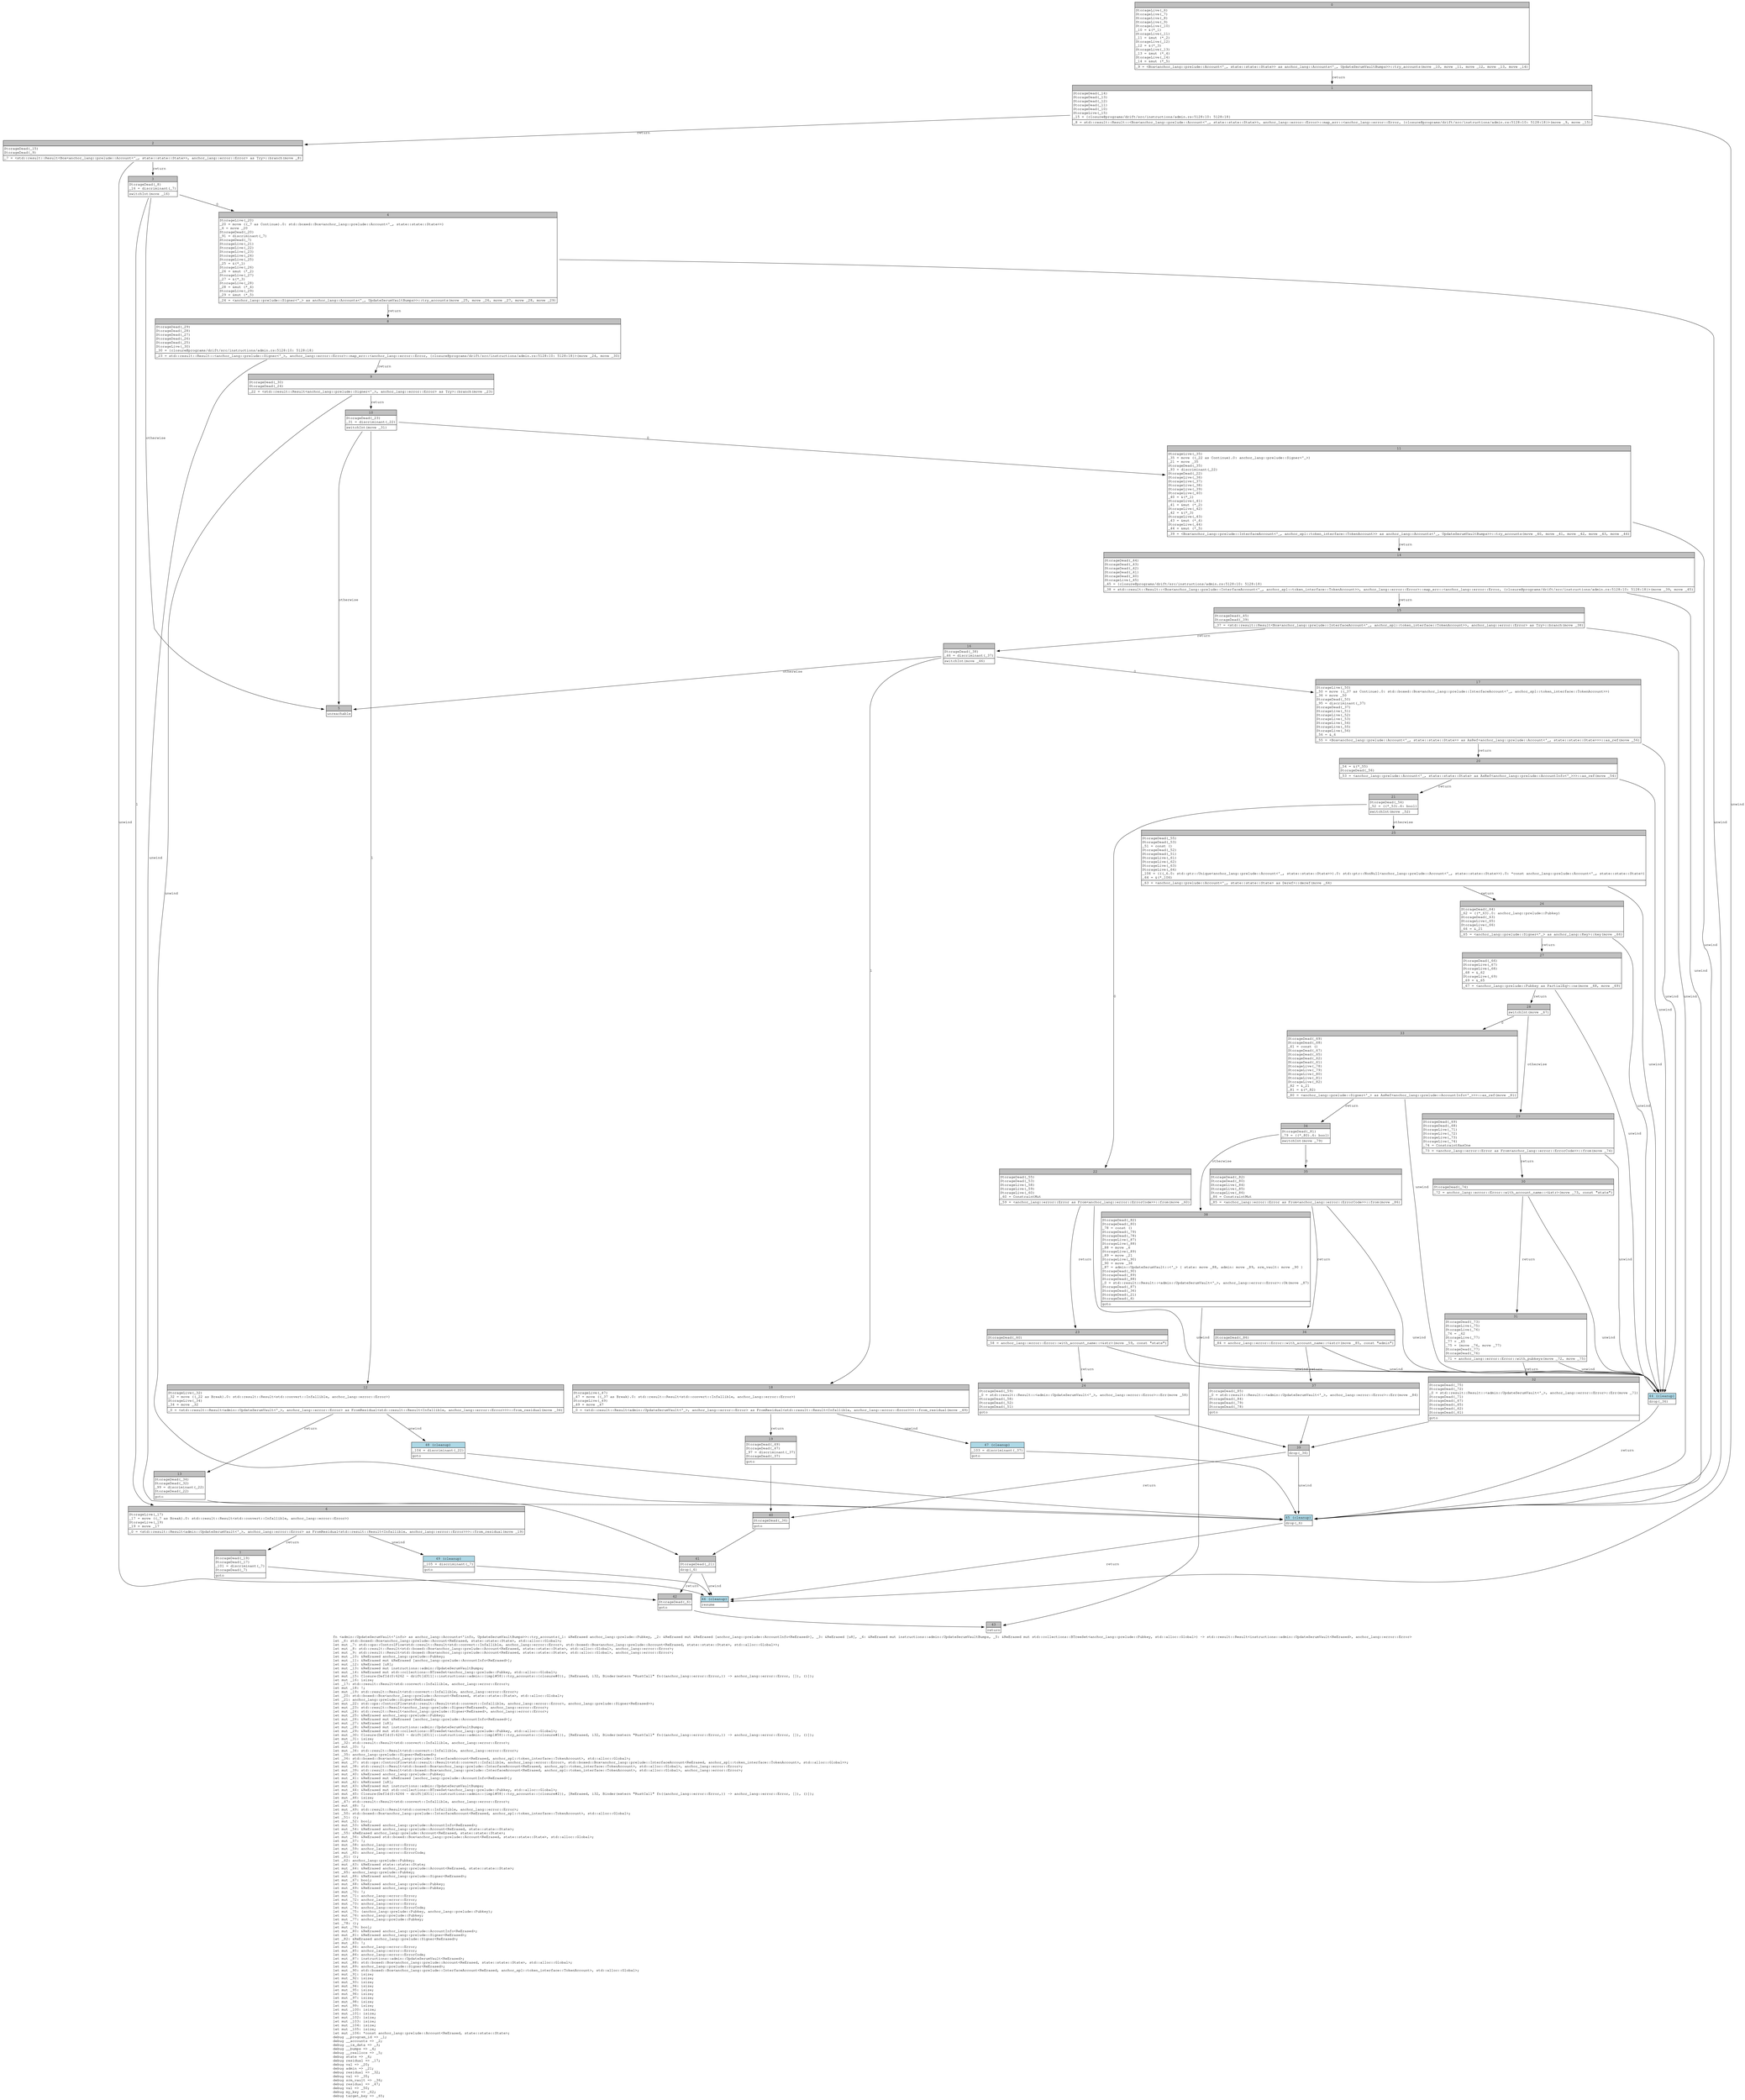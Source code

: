 digraph Mir_0_6261 {
    graph [fontname="Courier, monospace"];
    node [fontname="Courier, monospace"];
    edge [fontname="Courier, monospace"];
    label=<fn &lt;admin::UpdateSerumVault&lt;'info&gt; as anchor_lang::Accounts&lt;'info, UpdateSerumVaultBumps&gt;&gt;::try_accounts(_1: &amp;ReErased anchor_lang::prelude::Pubkey, _2: &amp;ReErased mut &amp;ReErased [anchor_lang::prelude::AccountInfo&lt;ReErased&gt;], _3: &amp;ReErased [u8], _4: &amp;ReErased mut instructions::admin::UpdateSerumVaultBumps, _5: &amp;ReErased mut std::collections::BTreeSet&lt;anchor_lang::prelude::Pubkey, std::alloc::Global&gt;) -&gt; std::result::Result&lt;instructions::admin::UpdateSerumVault&lt;ReErased&gt;, anchor_lang::error::Error&gt;<br align="left"/>let _6: std::boxed::Box&lt;anchor_lang::prelude::Account&lt;ReErased, state::state::State&gt;, std::alloc::Global&gt;;<br align="left"/>let mut _7: std::ops::ControlFlow&lt;std::result::Result&lt;std::convert::Infallible, anchor_lang::error::Error&gt;, std::boxed::Box&lt;anchor_lang::prelude::Account&lt;ReErased, state::state::State&gt;, std::alloc::Global&gt;&gt;;<br align="left"/>let mut _8: std::result::Result&lt;std::boxed::Box&lt;anchor_lang::prelude::Account&lt;ReErased, state::state::State&gt;, std::alloc::Global&gt;, anchor_lang::error::Error&gt;;<br align="left"/>let mut _9: std::result::Result&lt;std::boxed::Box&lt;anchor_lang::prelude::Account&lt;ReErased, state::state::State&gt;, std::alloc::Global&gt;, anchor_lang::error::Error&gt;;<br align="left"/>let mut _10: &amp;ReErased anchor_lang::prelude::Pubkey;<br align="left"/>let mut _11: &amp;ReErased mut &amp;ReErased [anchor_lang::prelude::AccountInfo&lt;ReErased&gt;];<br align="left"/>let mut _12: &amp;ReErased [u8];<br align="left"/>let mut _13: &amp;ReErased mut instructions::admin::UpdateSerumVaultBumps;<br align="left"/>let mut _14: &amp;ReErased mut std::collections::BTreeSet&lt;anchor_lang::prelude::Pubkey, std::alloc::Global&gt;;<br align="left"/>let mut _15: Closure(DefId(0:6262 ~ drift[d311]::instructions::admin::{impl#58}::try_accounts::{closure#0}), [ReErased, i32, Binder(extern &quot;RustCall&quot; fn((anchor_lang::error::Error,)) -&gt; anchor_lang::error::Error, []), ()]);<br align="left"/>let mut _16: isize;<br align="left"/>let _17: std::result::Result&lt;std::convert::Infallible, anchor_lang::error::Error&gt;;<br align="left"/>let mut _18: !;<br align="left"/>let mut _19: std::result::Result&lt;std::convert::Infallible, anchor_lang::error::Error&gt;;<br align="left"/>let _20: std::boxed::Box&lt;anchor_lang::prelude::Account&lt;ReErased, state::state::State&gt;, std::alloc::Global&gt;;<br align="left"/>let _21: anchor_lang::prelude::Signer&lt;ReErased&gt;;<br align="left"/>let mut _22: std::ops::ControlFlow&lt;std::result::Result&lt;std::convert::Infallible, anchor_lang::error::Error&gt;, anchor_lang::prelude::Signer&lt;ReErased&gt;&gt;;<br align="left"/>let mut _23: std::result::Result&lt;anchor_lang::prelude::Signer&lt;ReErased&gt;, anchor_lang::error::Error&gt;;<br align="left"/>let mut _24: std::result::Result&lt;anchor_lang::prelude::Signer&lt;ReErased&gt;, anchor_lang::error::Error&gt;;<br align="left"/>let mut _25: &amp;ReErased anchor_lang::prelude::Pubkey;<br align="left"/>let mut _26: &amp;ReErased mut &amp;ReErased [anchor_lang::prelude::AccountInfo&lt;ReErased&gt;];<br align="left"/>let mut _27: &amp;ReErased [u8];<br align="left"/>let mut _28: &amp;ReErased mut instructions::admin::UpdateSerumVaultBumps;<br align="left"/>let mut _29: &amp;ReErased mut std::collections::BTreeSet&lt;anchor_lang::prelude::Pubkey, std::alloc::Global&gt;;<br align="left"/>let mut _30: Closure(DefId(0:6263 ~ drift[d311]::instructions::admin::{impl#58}::try_accounts::{closure#1}), [ReErased, i32, Binder(extern &quot;RustCall&quot; fn((anchor_lang::error::Error,)) -&gt; anchor_lang::error::Error, []), ()]);<br align="left"/>let mut _31: isize;<br align="left"/>let _32: std::result::Result&lt;std::convert::Infallible, anchor_lang::error::Error&gt;;<br align="left"/>let mut _33: !;<br align="left"/>let mut _34: std::result::Result&lt;std::convert::Infallible, anchor_lang::error::Error&gt;;<br align="left"/>let _35: anchor_lang::prelude::Signer&lt;ReErased&gt;;<br align="left"/>let _36: std::boxed::Box&lt;anchor_lang::prelude::InterfaceAccount&lt;ReErased, anchor_spl::token_interface::TokenAccount&gt;, std::alloc::Global&gt;;<br align="left"/>let mut _37: std::ops::ControlFlow&lt;std::result::Result&lt;std::convert::Infallible, anchor_lang::error::Error&gt;, std::boxed::Box&lt;anchor_lang::prelude::InterfaceAccount&lt;ReErased, anchor_spl::token_interface::TokenAccount&gt;, std::alloc::Global&gt;&gt;;<br align="left"/>let mut _38: std::result::Result&lt;std::boxed::Box&lt;anchor_lang::prelude::InterfaceAccount&lt;ReErased, anchor_spl::token_interface::TokenAccount&gt;, std::alloc::Global&gt;, anchor_lang::error::Error&gt;;<br align="left"/>let mut _39: std::result::Result&lt;std::boxed::Box&lt;anchor_lang::prelude::InterfaceAccount&lt;ReErased, anchor_spl::token_interface::TokenAccount&gt;, std::alloc::Global&gt;, anchor_lang::error::Error&gt;;<br align="left"/>let mut _40: &amp;ReErased anchor_lang::prelude::Pubkey;<br align="left"/>let mut _41: &amp;ReErased mut &amp;ReErased [anchor_lang::prelude::AccountInfo&lt;ReErased&gt;];<br align="left"/>let mut _42: &amp;ReErased [u8];<br align="left"/>let mut _43: &amp;ReErased mut instructions::admin::UpdateSerumVaultBumps;<br align="left"/>let mut _44: &amp;ReErased mut std::collections::BTreeSet&lt;anchor_lang::prelude::Pubkey, std::alloc::Global&gt;;<br align="left"/>let mut _45: Closure(DefId(0:6264 ~ drift[d311]::instructions::admin::{impl#58}::try_accounts::{closure#2}), [ReErased, i32, Binder(extern &quot;RustCall&quot; fn((anchor_lang::error::Error,)) -&gt; anchor_lang::error::Error, []), ()]);<br align="left"/>let mut _46: isize;<br align="left"/>let _47: std::result::Result&lt;std::convert::Infallible, anchor_lang::error::Error&gt;;<br align="left"/>let mut _48: !;<br align="left"/>let mut _49: std::result::Result&lt;std::convert::Infallible, anchor_lang::error::Error&gt;;<br align="left"/>let _50: std::boxed::Box&lt;anchor_lang::prelude::InterfaceAccount&lt;ReErased, anchor_spl::token_interface::TokenAccount&gt;, std::alloc::Global&gt;;<br align="left"/>let _51: ();<br align="left"/>let mut _52: bool;<br align="left"/>let mut _53: &amp;ReErased anchor_lang::prelude::AccountInfo&lt;ReErased&gt;;<br align="left"/>let mut _54: &amp;ReErased anchor_lang::prelude::Account&lt;ReErased, state::state::State&gt;;<br align="left"/>let _55: &amp;ReErased anchor_lang::prelude::Account&lt;ReErased, state::state::State&gt;;<br align="left"/>let mut _56: &amp;ReErased std::boxed::Box&lt;anchor_lang::prelude::Account&lt;ReErased, state::state::State&gt;, std::alloc::Global&gt;;<br align="left"/>let mut _57: !;<br align="left"/>let mut _58: anchor_lang::error::Error;<br align="left"/>let mut _59: anchor_lang::error::Error;<br align="left"/>let mut _60: anchor_lang::error::ErrorCode;<br align="left"/>let _61: ();<br align="left"/>let _62: anchor_lang::prelude::Pubkey;<br align="left"/>let mut _63: &amp;ReErased state::state::State;<br align="left"/>let mut _64: &amp;ReErased anchor_lang::prelude::Account&lt;ReErased, state::state::State&gt;;<br align="left"/>let _65: anchor_lang::prelude::Pubkey;<br align="left"/>let mut _66: &amp;ReErased anchor_lang::prelude::Signer&lt;ReErased&gt;;<br align="left"/>let mut _67: bool;<br align="left"/>let mut _68: &amp;ReErased anchor_lang::prelude::Pubkey;<br align="left"/>let mut _69: &amp;ReErased anchor_lang::prelude::Pubkey;<br align="left"/>let mut _70: !;<br align="left"/>let mut _71: anchor_lang::error::Error;<br align="left"/>let mut _72: anchor_lang::error::Error;<br align="left"/>let mut _73: anchor_lang::error::Error;<br align="left"/>let mut _74: anchor_lang::error::ErrorCode;<br align="left"/>let mut _75: (anchor_lang::prelude::Pubkey, anchor_lang::prelude::Pubkey);<br align="left"/>let mut _76: anchor_lang::prelude::Pubkey;<br align="left"/>let mut _77: anchor_lang::prelude::Pubkey;<br align="left"/>let _78: ();<br align="left"/>let mut _79: bool;<br align="left"/>let mut _80: &amp;ReErased anchor_lang::prelude::AccountInfo&lt;ReErased&gt;;<br align="left"/>let mut _81: &amp;ReErased anchor_lang::prelude::Signer&lt;ReErased&gt;;<br align="left"/>let _82: &amp;ReErased anchor_lang::prelude::Signer&lt;ReErased&gt;;<br align="left"/>let mut _83: !;<br align="left"/>let mut _84: anchor_lang::error::Error;<br align="left"/>let mut _85: anchor_lang::error::Error;<br align="left"/>let mut _86: anchor_lang::error::ErrorCode;<br align="left"/>let mut _87: instructions::admin::UpdateSerumVault&lt;ReErased&gt;;<br align="left"/>let mut _88: std::boxed::Box&lt;anchor_lang::prelude::Account&lt;ReErased, state::state::State&gt;, std::alloc::Global&gt;;<br align="left"/>let mut _89: anchor_lang::prelude::Signer&lt;ReErased&gt;;<br align="left"/>let mut _90: std::boxed::Box&lt;anchor_lang::prelude::InterfaceAccount&lt;ReErased, anchor_spl::token_interface::TokenAccount&gt;, std::alloc::Global&gt;;<br align="left"/>let mut _91: isize;<br align="left"/>let mut _92: isize;<br align="left"/>let mut _93: isize;<br align="left"/>let mut _94: isize;<br align="left"/>let mut _95: isize;<br align="left"/>let mut _96: isize;<br align="left"/>let mut _97: isize;<br align="left"/>let mut _98: isize;<br align="left"/>let mut _99: isize;<br align="left"/>let mut _100: isize;<br align="left"/>let mut _101: isize;<br align="left"/>let mut _102: isize;<br align="left"/>let mut _103: isize;<br align="left"/>let mut _104: isize;<br align="left"/>let mut _105: isize;<br align="left"/>let mut _106: *const anchor_lang::prelude::Account&lt;ReErased, state::state::State&gt;;<br align="left"/>debug __program_id =&gt; _1;<br align="left"/>debug __accounts =&gt; _2;<br align="left"/>debug __ix_data =&gt; _3;<br align="left"/>debug __bumps =&gt; _4;<br align="left"/>debug __reallocs =&gt; _5;<br align="left"/>debug state =&gt; _6;<br align="left"/>debug residual =&gt; _17;<br align="left"/>debug val =&gt; _20;<br align="left"/>debug admin =&gt; _21;<br align="left"/>debug residual =&gt; _32;<br align="left"/>debug val =&gt; _35;<br align="left"/>debug srm_vault =&gt; _36;<br align="left"/>debug residual =&gt; _47;<br align="left"/>debug val =&gt; _50;<br align="left"/>debug my_key =&gt; _62;<br align="left"/>debug target_key =&gt; _65;<br align="left"/>>;
    bb0__0_6261 [shape="none", label=<<table border="0" cellborder="1" cellspacing="0"><tr><td bgcolor="gray" align="center" colspan="1">0</td></tr><tr><td align="left" balign="left">StorageLive(_6)<br/>StorageLive(_7)<br/>StorageLive(_8)<br/>StorageLive(_9)<br/>StorageLive(_10)<br/>_10 = &amp;(*_1)<br/>StorageLive(_11)<br/>_11 = &amp;mut (*_2)<br/>StorageLive(_12)<br/>_12 = &amp;(*_3)<br/>StorageLive(_13)<br/>_13 = &amp;mut (*_4)<br/>StorageLive(_14)<br/>_14 = &amp;mut (*_5)<br/></td></tr><tr><td align="left">_9 = &lt;Box&lt;anchor_lang::prelude::Account&lt;'_, state::state::State&gt;&gt; as anchor_lang::Accounts&lt;'_, UpdateSerumVaultBumps&gt;&gt;::try_accounts(move _10, move _11, move _12, move _13, move _14)</td></tr></table>>];
    bb1__0_6261 [shape="none", label=<<table border="0" cellborder="1" cellspacing="0"><tr><td bgcolor="gray" align="center" colspan="1">1</td></tr><tr><td align="left" balign="left">StorageDead(_14)<br/>StorageDead(_13)<br/>StorageDead(_12)<br/>StorageDead(_11)<br/>StorageDead(_10)<br/>StorageLive(_15)<br/>_15 = {closure@programs/drift/src/instructions/admin.rs:5128:10: 5128:18}<br/></td></tr><tr><td align="left">_8 = std::result::Result::&lt;Box&lt;anchor_lang::prelude::Account&lt;'_, state::state::State&gt;&gt;, anchor_lang::error::Error&gt;::map_err::&lt;anchor_lang::error::Error, {closure@programs/drift/src/instructions/admin.rs:5128:10: 5128:18}&gt;(move _9, move _15)</td></tr></table>>];
    bb2__0_6261 [shape="none", label=<<table border="0" cellborder="1" cellspacing="0"><tr><td bgcolor="gray" align="center" colspan="1">2</td></tr><tr><td align="left" balign="left">StorageDead(_15)<br/>StorageDead(_9)<br/></td></tr><tr><td align="left">_7 = &lt;std::result::Result&lt;Box&lt;anchor_lang::prelude::Account&lt;'_, state::state::State&gt;&gt;, anchor_lang::error::Error&gt; as Try&gt;::branch(move _8)</td></tr></table>>];
    bb3__0_6261 [shape="none", label=<<table border="0" cellborder="1" cellspacing="0"><tr><td bgcolor="gray" align="center" colspan="1">3</td></tr><tr><td align="left" balign="left">StorageDead(_8)<br/>_16 = discriminant(_7)<br/></td></tr><tr><td align="left">switchInt(move _16)</td></tr></table>>];
    bb4__0_6261 [shape="none", label=<<table border="0" cellborder="1" cellspacing="0"><tr><td bgcolor="gray" align="center" colspan="1">4</td></tr><tr><td align="left" balign="left">StorageLive(_20)<br/>_20 = move ((_7 as Continue).0: std::boxed::Box&lt;anchor_lang::prelude::Account&lt;'_, state::state::State&gt;&gt;)<br/>_6 = move _20<br/>StorageDead(_20)<br/>_91 = discriminant(_7)<br/>StorageDead(_7)<br/>StorageLive(_21)<br/>StorageLive(_22)<br/>StorageLive(_23)<br/>StorageLive(_24)<br/>StorageLive(_25)<br/>_25 = &amp;(*_1)<br/>StorageLive(_26)<br/>_26 = &amp;mut (*_2)<br/>StorageLive(_27)<br/>_27 = &amp;(*_3)<br/>StorageLive(_28)<br/>_28 = &amp;mut (*_4)<br/>StorageLive(_29)<br/>_29 = &amp;mut (*_5)<br/></td></tr><tr><td align="left">_24 = &lt;anchor_lang::prelude::Signer&lt;'_&gt; as anchor_lang::Accounts&lt;'_, UpdateSerumVaultBumps&gt;&gt;::try_accounts(move _25, move _26, move _27, move _28, move _29)</td></tr></table>>];
    bb5__0_6261 [shape="none", label=<<table border="0" cellborder="1" cellspacing="0"><tr><td bgcolor="gray" align="center" colspan="1">5</td></tr><tr><td align="left">unreachable</td></tr></table>>];
    bb6__0_6261 [shape="none", label=<<table border="0" cellborder="1" cellspacing="0"><tr><td bgcolor="gray" align="center" colspan="1">6</td></tr><tr><td align="left" balign="left">StorageLive(_17)<br/>_17 = move ((_7 as Break).0: std::result::Result&lt;std::convert::Infallible, anchor_lang::error::Error&gt;)<br/>StorageLive(_19)<br/>_19 = move _17<br/></td></tr><tr><td align="left">_0 = &lt;std::result::Result&lt;admin::UpdateSerumVault&lt;'_&gt;, anchor_lang::error::Error&gt; as FromResidual&lt;std::result::Result&lt;Infallible, anchor_lang::error::Error&gt;&gt;&gt;::from_residual(move _19)</td></tr></table>>];
    bb7__0_6261 [shape="none", label=<<table border="0" cellborder="1" cellspacing="0"><tr><td bgcolor="gray" align="center" colspan="1">7</td></tr><tr><td align="left" balign="left">StorageDead(_19)<br/>StorageDead(_17)<br/>_101 = discriminant(_7)<br/>StorageDead(_7)<br/></td></tr><tr><td align="left">goto</td></tr></table>>];
    bb8__0_6261 [shape="none", label=<<table border="0" cellborder="1" cellspacing="0"><tr><td bgcolor="gray" align="center" colspan="1">8</td></tr><tr><td align="left" balign="left">StorageDead(_29)<br/>StorageDead(_28)<br/>StorageDead(_27)<br/>StorageDead(_26)<br/>StorageDead(_25)<br/>StorageLive(_30)<br/>_30 = {closure@programs/drift/src/instructions/admin.rs:5128:10: 5128:18}<br/></td></tr><tr><td align="left">_23 = std::result::Result::&lt;anchor_lang::prelude::Signer&lt;'_&gt;, anchor_lang::error::Error&gt;::map_err::&lt;anchor_lang::error::Error, {closure@programs/drift/src/instructions/admin.rs:5128:10: 5128:18}&gt;(move _24, move _30)</td></tr></table>>];
    bb9__0_6261 [shape="none", label=<<table border="0" cellborder="1" cellspacing="0"><tr><td bgcolor="gray" align="center" colspan="1">9</td></tr><tr><td align="left" balign="left">StorageDead(_30)<br/>StorageDead(_24)<br/></td></tr><tr><td align="left">_22 = &lt;std::result::Result&lt;anchor_lang::prelude::Signer&lt;'_&gt;, anchor_lang::error::Error&gt; as Try&gt;::branch(move _23)</td></tr></table>>];
    bb10__0_6261 [shape="none", label=<<table border="0" cellborder="1" cellspacing="0"><tr><td bgcolor="gray" align="center" colspan="1">10</td></tr><tr><td align="left" balign="left">StorageDead(_23)<br/>_31 = discriminant(_22)<br/></td></tr><tr><td align="left">switchInt(move _31)</td></tr></table>>];
    bb11__0_6261 [shape="none", label=<<table border="0" cellborder="1" cellspacing="0"><tr><td bgcolor="gray" align="center" colspan="1">11</td></tr><tr><td align="left" balign="left">StorageLive(_35)<br/>_35 = move ((_22 as Continue).0: anchor_lang::prelude::Signer&lt;'_&gt;)<br/>_21 = move _35<br/>StorageDead(_35)<br/>_93 = discriminant(_22)<br/>StorageDead(_22)<br/>StorageLive(_36)<br/>StorageLive(_37)<br/>StorageLive(_38)<br/>StorageLive(_39)<br/>StorageLive(_40)<br/>_40 = &amp;(*_1)<br/>StorageLive(_41)<br/>_41 = &amp;mut (*_2)<br/>StorageLive(_42)<br/>_42 = &amp;(*_3)<br/>StorageLive(_43)<br/>_43 = &amp;mut (*_4)<br/>StorageLive(_44)<br/>_44 = &amp;mut (*_5)<br/></td></tr><tr><td align="left">_39 = &lt;Box&lt;anchor_lang::prelude::InterfaceAccount&lt;'_, anchor_spl::token_interface::TokenAccount&gt;&gt; as anchor_lang::Accounts&lt;'_, UpdateSerumVaultBumps&gt;&gt;::try_accounts(move _40, move _41, move _42, move _43, move _44)</td></tr></table>>];
    bb12__0_6261 [shape="none", label=<<table border="0" cellborder="1" cellspacing="0"><tr><td bgcolor="gray" align="center" colspan="1">12</td></tr><tr><td align="left" balign="left">StorageLive(_32)<br/>_32 = move ((_22 as Break).0: std::result::Result&lt;std::convert::Infallible, anchor_lang::error::Error&gt;)<br/>StorageLive(_34)<br/>_34 = move _32<br/></td></tr><tr><td align="left">_0 = &lt;std::result::Result&lt;admin::UpdateSerumVault&lt;'_&gt;, anchor_lang::error::Error&gt; as FromResidual&lt;std::result::Result&lt;Infallible, anchor_lang::error::Error&gt;&gt;&gt;::from_residual(move _34)</td></tr></table>>];
    bb13__0_6261 [shape="none", label=<<table border="0" cellborder="1" cellspacing="0"><tr><td bgcolor="gray" align="center" colspan="1">13</td></tr><tr><td align="left" balign="left">StorageDead(_34)<br/>StorageDead(_32)<br/>_99 = discriminant(_22)<br/>StorageDead(_22)<br/></td></tr><tr><td align="left">goto</td></tr></table>>];
    bb14__0_6261 [shape="none", label=<<table border="0" cellborder="1" cellspacing="0"><tr><td bgcolor="gray" align="center" colspan="1">14</td></tr><tr><td align="left" balign="left">StorageDead(_44)<br/>StorageDead(_43)<br/>StorageDead(_42)<br/>StorageDead(_41)<br/>StorageDead(_40)<br/>StorageLive(_45)<br/>_45 = {closure@programs/drift/src/instructions/admin.rs:5128:10: 5128:18}<br/></td></tr><tr><td align="left">_38 = std::result::Result::&lt;Box&lt;anchor_lang::prelude::InterfaceAccount&lt;'_, anchor_spl::token_interface::TokenAccount&gt;&gt;, anchor_lang::error::Error&gt;::map_err::&lt;anchor_lang::error::Error, {closure@programs/drift/src/instructions/admin.rs:5128:10: 5128:18}&gt;(move _39, move _45)</td></tr></table>>];
    bb15__0_6261 [shape="none", label=<<table border="0" cellborder="1" cellspacing="0"><tr><td bgcolor="gray" align="center" colspan="1">15</td></tr><tr><td align="left" balign="left">StorageDead(_45)<br/>StorageDead(_39)<br/></td></tr><tr><td align="left">_37 = &lt;std::result::Result&lt;Box&lt;anchor_lang::prelude::InterfaceAccount&lt;'_, anchor_spl::token_interface::TokenAccount&gt;&gt;, anchor_lang::error::Error&gt; as Try&gt;::branch(move _38)</td></tr></table>>];
    bb16__0_6261 [shape="none", label=<<table border="0" cellborder="1" cellspacing="0"><tr><td bgcolor="gray" align="center" colspan="1">16</td></tr><tr><td align="left" balign="left">StorageDead(_38)<br/>_46 = discriminant(_37)<br/></td></tr><tr><td align="left">switchInt(move _46)</td></tr></table>>];
    bb17__0_6261 [shape="none", label=<<table border="0" cellborder="1" cellspacing="0"><tr><td bgcolor="gray" align="center" colspan="1">17</td></tr><tr><td align="left" balign="left">StorageLive(_50)<br/>_50 = move ((_37 as Continue).0: std::boxed::Box&lt;anchor_lang::prelude::InterfaceAccount&lt;'_, anchor_spl::token_interface::TokenAccount&gt;&gt;)<br/>_36 = move _50<br/>StorageDead(_50)<br/>_95 = discriminant(_37)<br/>StorageDead(_37)<br/>StorageLive(_51)<br/>StorageLive(_52)<br/>StorageLive(_53)<br/>StorageLive(_54)<br/>StorageLive(_55)<br/>StorageLive(_56)<br/>_56 = &amp;_6<br/></td></tr><tr><td align="left">_55 = &lt;Box&lt;anchor_lang::prelude::Account&lt;'_, state::state::State&gt;&gt; as AsRef&lt;anchor_lang::prelude::Account&lt;'_, state::state::State&gt;&gt;&gt;::as_ref(move _56)</td></tr></table>>];
    bb18__0_6261 [shape="none", label=<<table border="0" cellborder="1" cellspacing="0"><tr><td bgcolor="gray" align="center" colspan="1">18</td></tr><tr><td align="left" balign="left">StorageLive(_47)<br/>_47 = move ((_37 as Break).0: std::result::Result&lt;std::convert::Infallible, anchor_lang::error::Error&gt;)<br/>StorageLive(_49)<br/>_49 = move _47<br/></td></tr><tr><td align="left">_0 = &lt;std::result::Result&lt;admin::UpdateSerumVault&lt;'_&gt;, anchor_lang::error::Error&gt; as FromResidual&lt;std::result::Result&lt;Infallible, anchor_lang::error::Error&gt;&gt;&gt;::from_residual(move _49)</td></tr></table>>];
    bb19__0_6261 [shape="none", label=<<table border="0" cellborder="1" cellspacing="0"><tr><td bgcolor="gray" align="center" colspan="1">19</td></tr><tr><td align="left" balign="left">StorageDead(_49)<br/>StorageDead(_47)<br/>_97 = discriminant(_37)<br/>StorageDead(_37)<br/></td></tr><tr><td align="left">goto</td></tr></table>>];
    bb20__0_6261 [shape="none", label=<<table border="0" cellborder="1" cellspacing="0"><tr><td bgcolor="gray" align="center" colspan="1">20</td></tr><tr><td align="left" balign="left">_54 = &amp;(*_55)<br/>StorageDead(_56)<br/></td></tr><tr><td align="left">_53 = &lt;anchor_lang::prelude::Account&lt;'_, state::state::State&gt; as AsRef&lt;anchor_lang::prelude::AccountInfo&lt;'_&gt;&gt;&gt;::as_ref(move _54)</td></tr></table>>];
    bb21__0_6261 [shape="none", label=<<table border="0" cellborder="1" cellspacing="0"><tr><td bgcolor="gray" align="center" colspan="1">21</td></tr><tr><td align="left" balign="left">StorageDead(_54)<br/>_52 = ((*_53).6: bool)<br/></td></tr><tr><td align="left">switchInt(move _52)</td></tr></table>>];
    bb22__0_6261 [shape="none", label=<<table border="0" cellborder="1" cellspacing="0"><tr><td bgcolor="gray" align="center" colspan="1">22</td></tr><tr><td align="left" balign="left">StorageDead(_55)<br/>StorageDead(_53)<br/>StorageLive(_58)<br/>StorageLive(_59)<br/>StorageLive(_60)<br/>_60 = ConstraintMut<br/></td></tr><tr><td align="left">_59 = &lt;anchor_lang::error::Error as From&lt;anchor_lang::error::ErrorCode&gt;&gt;::from(move _60)</td></tr></table>>];
    bb23__0_6261 [shape="none", label=<<table border="0" cellborder="1" cellspacing="0"><tr><td bgcolor="gray" align="center" colspan="1">23</td></tr><tr><td align="left" balign="left">StorageDead(_60)<br/></td></tr><tr><td align="left">_58 = anchor_lang::error::Error::with_account_name::&lt;&amp;str&gt;(move _59, const &quot;state&quot;)</td></tr></table>>];
    bb24__0_6261 [shape="none", label=<<table border="0" cellborder="1" cellspacing="0"><tr><td bgcolor="gray" align="center" colspan="1">24</td></tr><tr><td align="left" balign="left">StorageDead(_59)<br/>_0 = std::result::Result::&lt;admin::UpdateSerumVault&lt;'_&gt;, anchor_lang::error::Error&gt;::Err(move _58)<br/>StorageDead(_58)<br/>StorageDead(_52)<br/>StorageDead(_51)<br/></td></tr><tr><td align="left">goto</td></tr></table>>];
    bb25__0_6261 [shape="none", label=<<table border="0" cellborder="1" cellspacing="0"><tr><td bgcolor="gray" align="center" colspan="1">25</td></tr><tr><td align="left" balign="left">StorageDead(_55)<br/>StorageDead(_53)<br/>_51 = const ()<br/>StorageDead(_52)<br/>StorageDead(_51)<br/>StorageLive(_61)<br/>StorageLive(_62)<br/>StorageLive(_63)<br/>StorageLive(_64)<br/>_106 = (((_6.0: std::ptr::Unique&lt;anchor_lang::prelude::Account&lt;'_, state::state::State&gt;&gt;).0: std::ptr::NonNull&lt;anchor_lang::prelude::Account&lt;'_, state::state::State&gt;&gt;).0: *const anchor_lang::prelude::Account&lt;'_, state::state::State&gt;)<br/>_64 = &amp;(*_106)<br/></td></tr><tr><td align="left">_63 = &lt;anchor_lang::prelude::Account&lt;'_, state::state::State&gt; as Deref&gt;::deref(move _64)</td></tr></table>>];
    bb26__0_6261 [shape="none", label=<<table border="0" cellborder="1" cellspacing="0"><tr><td bgcolor="gray" align="center" colspan="1">26</td></tr><tr><td align="left" balign="left">StorageDead(_64)<br/>_62 = ((*_63).0: anchor_lang::prelude::Pubkey)<br/>StorageDead(_63)<br/>StorageLive(_65)<br/>StorageLive(_66)<br/>_66 = &amp;_21<br/></td></tr><tr><td align="left">_65 = &lt;anchor_lang::prelude::Signer&lt;'_&gt; as anchor_lang::Key&gt;::key(move _66)</td></tr></table>>];
    bb27__0_6261 [shape="none", label=<<table border="0" cellborder="1" cellspacing="0"><tr><td bgcolor="gray" align="center" colspan="1">27</td></tr><tr><td align="left" balign="left">StorageDead(_66)<br/>StorageLive(_67)<br/>StorageLive(_68)<br/>_68 = &amp;_62<br/>StorageLive(_69)<br/>_69 = &amp;_65<br/></td></tr><tr><td align="left">_67 = &lt;anchor_lang::prelude::Pubkey as PartialEq&gt;::ne(move _68, move _69)</td></tr></table>>];
    bb28__0_6261 [shape="none", label=<<table border="0" cellborder="1" cellspacing="0"><tr><td bgcolor="gray" align="center" colspan="1">28</td></tr><tr><td align="left">switchInt(move _67)</td></tr></table>>];
    bb29__0_6261 [shape="none", label=<<table border="0" cellborder="1" cellspacing="0"><tr><td bgcolor="gray" align="center" colspan="1">29</td></tr><tr><td align="left" balign="left">StorageDead(_69)<br/>StorageDead(_68)<br/>StorageLive(_71)<br/>StorageLive(_72)<br/>StorageLive(_73)<br/>StorageLive(_74)<br/>_74 = ConstraintHasOne<br/></td></tr><tr><td align="left">_73 = &lt;anchor_lang::error::Error as From&lt;anchor_lang::error::ErrorCode&gt;&gt;::from(move _74)</td></tr></table>>];
    bb30__0_6261 [shape="none", label=<<table border="0" cellborder="1" cellspacing="0"><tr><td bgcolor="gray" align="center" colspan="1">30</td></tr><tr><td align="left" balign="left">StorageDead(_74)<br/></td></tr><tr><td align="left">_72 = anchor_lang::error::Error::with_account_name::&lt;&amp;str&gt;(move _73, const &quot;state&quot;)</td></tr></table>>];
    bb31__0_6261 [shape="none", label=<<table border="0" cellborder="1" cellspacing="0"><tr><td bgcolor="gray" align="center" colspan="1">31</td></tr><tr><td align="left" balign="left">StorageDead(_73)<br/>StorageLive(_75)<br/>StorageLive(_76)<br/>_76 = _62<br/>StorageLive(_77)<br/>_77 = _65<br/>_75 = (move _76, move _77)<br/>StorageDead(_77)<br/>StorageDead(_76)<br/></td></tr><tr><td align="left">_71 = anchor_lang::error::Error::with_pubkeys(move _72, move _75)</td></tr></table>>];
    bb32__0_6261 [shape="none", label=<<table border="0" cellborder="1" cellspacing="0"><tr><td bgcolor="gray" align="center" colspan="1">32</td></tr><tr><td align="left" balign="left">StorageDead(_75)<br/>StorageDead(_72)<br/>_0 = std::result::Result::&lt;admin::UpdateSerumVault&lt;'_&gt;, anchor_lang::error::Error&gt;::Err(move _71)<br/>StorageDead(_71)<br/>StorageDead(_67)<br/>StorageDead(_65)<br/>StorageDead(_62)<br/>StorageDead(_61)<br/></td></tr><tr><td align="left">goto</td></tr></table>>];
    bb33__0_6261 [shape="none", label=<<table border="0" cellborder="1" cellspacing="0"><tr><td bgcolor="gray" align="center" colspan="1">33</td></tr><tr><td align="left" balign="left">StorageDead(_69)<br/>StorageDead(_68)<br/>_61 = const ()<br/>StorageDead(_67)<br/>StorageDead(_65)<br/>StorageDead(_62)<br/>StorageDead(_61)<br/>StorageLive(_78)<br/>StorageLive(_79)<br/>StorageLive(_80)<br/>StorageLive(_81)<br/>StorageLive(_82)<br/>_82 = &amp;_21<br/>_81 = &amp;(*_82)<br/></td></tr><tr><td align="left">_80 = &lt;anchor_lang::prelude::Signer&lt;'_&gt; as AsRef&lt;anchor_lang::prelude::AccountInfo&lt;'_&gt;&gt;&gt;::as_ref(move _81)</td></tr></table>>];
    bb34__0_6261 [shape="none", label=<<table border="0" cellborder="1" cellspacing="0"><tr><td bgcolor="gray" align="center" colspan="1">34</td></tr><tr><td align="left" balign="left">StorageDead(_81)<br/>_79 = ((*_80).6: bool)<br/></td></tr><tr><td align="left">switchInt(move _79)</td></tr></table>>];
    bb35__0_6261 [shape="none", label=<<table border="0" cellborder="1" cellspacing="0"><tr><td bgcolor="gray" align="center" colspan="1">35</td></tr><tr><td align="left" balign="left">StorageDead(_82)<br/>StorageDead(_80)<br/>StorageLive(_84)<br/>StorageLive(_85)<br/>StorageLive(_86)<br/>_86 = ConstraintMut<br/></td></tr><tr><td align="left">_85 = &lt;anchor_lang::error::Error as From&lt;anchor_lang::error::ErrorCode&gt;&gt;::from(move _86)</td></tr></table>>];
    bb36__0_6261 [shape="none", label=<<table border="0" cellborder="1" cellspacing="0"><tr><td bgcolor="gray" align="center" colspan="1">36</td></tr><tr><td align="left" balign="left">StorageDead(_86)<br/></td></tr><tr><td align="left">_84 = anchor_lang::error::Error::with_account_name::&lt;&amp;str&gt;(move _85, const &quot;admin&quot;)</td></tr></table>>];
    bb37__0_6261 [shape="none", label=<<table border="0" cellborder="1" cellspacing="0"><tr><td bgcolor="gray" align="center" colspan="1">37</td></tr><tr><td align="left" balign="left">StorageDead(_85)<br/>_0 = std::result::Result::&lt;admin::UpdateSerumVault&lt;'_&gt;, anchor_lang::error::Error&gt;::Err(move _84)<br/>StorageDead(_84)<br/>StorageDead(_79)<br/>StorageDead(_78)<br/></td></tr><tr><td align="left">goto</td></tr></table>>];
    bb38__0_6261 [shape="none", label=<<table border="0" cellborder="1" cellspacing="0"><tr><td bgcolor="gray" align="center" colspan="1">38</td></tr><tr><td align="left" balign="left">StorageDead(_82)<br/>StorageDead(_80)<br/>_78 = const ()<br/>StorageDead(_79)<br/>StorageDead(_78)<br/>StorageLive(_87)<br/>StorageLive(_88)<br/>_88 = move _6<br/>StorageLive(_89)<br/>_89 = move _21<br/>StorageLive(_90)<br/>_90 = move _36<br/>_87 = admin::UpdateSerumVault::&lt;'_&gt; { state: move _88, admin: move _89, srm_vault: move _90 }<br/>StorageDead(_90)<br/>StorageDead(_89)<br/>StorageDead(_88)<br/>_0 = std::result::Result::&lt;admin::UpdateSerumVault&lt;'_&gt;, anchor_lang::error::Error&gt;::Ok(move _87)<br/>StorageDead(_87)<br/>StorageDead(_36)<br/>StorageDead(_21)<br/>StorageDead(_6)<br/></td></tr><tr><td align="left">goto</td></tr></table>>];
    bb39__0_6261 [shape="none", label=<<table border="0" cellborder="1" cellspacing="0"><tr><td bgcolor="gray" align="center" colspan="1">39</td></tr><tr><td align="left">drop(_36)</td></tr></table>>];
    bb40__0_6261 [shape="none", label=<<table border="0" cellborder="1" cellspacing="0"><tr><td bgcolor="gray" align="center" colspan="1">40</td></tr><tr><td align="left" balign="left">StorageDead(_36)<br/></td></tr><tr><td align="left">goto</td></tr></table>>];
    bb41__0_6261 [shape="none", label=<<table border="0" cellborder="1" cellspacing="0"><tr><td bgcolor="gray" align="center" colspan="1">41</td></tr><tr><td align="left" balign="left">StorageDead(_21)<br/></td></tr><tr><td align="left">drop(_6)</td></tr></table>>];
    bb42__0_6261 [shape="none", label=<<table border="0" cellborder="1" cellspacing="0"><tr><td bgcolor="gray" align="center" colspan="1">42</td></tr><tr><td align="left" balign="left">StorageDead(_6)<br/></td></tr><tr><td align="left">goto</td></tr></table>>];
    bb43__0_6261 [shape="none", label=<<table border="0" cellborder="1" cellspacing="0"><tr><td bgcolor="gray" align="center" colspan="1">43</td></tr><tr><td align="left">return</td></tr></table>>];
    bb44__0_6261 [shape="none", label=<<table border="0" cellborder="1" cellspacing="0"><tr><td bgcolor="lightblue" align="center" colspan="1">44 (cleanup)</td></tr><tr><td align="left">drop(_36)</td></tr></table>>];
    bb45__0_6261 [shape="none", label=<<table border="0" cellborder="1" cellspacing="0"><tr><td bgcolor="lightblue" align="center" colspan="1">45 (cleanup)</td></tr><tr><td align="left">drop(_6)</td></tr></table>>];
    bb46__0_6261 [shape="none", label=<<table border="0" cellborder="1" cellspacing="0"><tr><td bgcolor="lightblue" align="center" colspan="1">46 (cleanup)</td></tr><tr><td align="left">resume</td></tr></table>>];
    bb47__0_6261 [shape="none", label=<<table border="0" cellborder="1" cellspacing="0"><tr><td bgcolor="lightblue" align="center" colspan="1">47 (cleanup)</td></tr><tr><td align="left" balign="left">_103 = discriminant(_37)<br/></td></tr><tr><td align="left">goto</td></tr></table>>];
    bb48__0_6261 [shape="none", label=<<table border="0" cellborder="1" cellspacing="0"><tr><td bgcolor="lightblue" align="center" colspan="1">48 (cleanup)</td></tr><tr><td align="left" balign="left">_104 = discriminant(_22)<br/></td></tr><tr><td align="left">goto</td></tr></table>>];
    bb49__0_6261 [shape="none", label=<<table border="0" cellborder="1" cellspacing="0"><tr><td bgcolor="lightblue" align="center" colspan="1">49 (cleanup)</td></tr><tr><td align="left" balign="left">_105 = discriminant(_7)<br/></td></tr><tr><td align="left">goto</td></tr></table>>];
    bb0__0_6261 -> bb1__0_6261 [label="return"];
    bb1__0_6261 -> bb2__0_6261 [label="return"];
    bb1__0_6261 -> bb46__0_6261 [label="unwind"];
    bb2__0_6261 -> bb3__0_6261 [label="return"];
    bb2__0_6261 -> bb46__0_6261 [label="unwind"];
    bb3__0_6261 -> bb4__0_6261 [label="0"];
    bb3__0_6261 -> bb6__0_6261 [label="1"];
    bb3__0_6261 -> bb5__0_6261 [label="otherwise"];
    bb4__0_6261 -> bb8__0_6261 [label="return"];
    bb4__0_6261 -> bb45__0_6261 [label="unwind"];
    bb6__0_6261 -> bb7__0_6261 [label="return"];
    bb6__0_6261 -> bb49__0_6261 [label="unwind"];
    bb7__0_6261 -> bb42__0_6261 [label=""];
    bb8__0_6261 -> bb9__0_6261 [label="return"];
    bb8__0_6261 -> bb45__0_6261 [label="unwind"];
    bb9__0_6261 -> bb10__0_6261 [label="return"];
    bb9__0_6261 -> bb45__0_6261 [label="unwind"];
    bb10__0_6261 -> bb11__0_6261 [label="0"];
    bb10__0_6261 -> bb12__0_6261 [label="1"];
    bb10__0_6261 -> bb5__0_6261 [label="otherwise"];
    bb11__0_6261 -> bb14__0_6261 [label="return"];
    bb11__0_6261 -> bb45__0_6261 [label="unwind"];
    bb12__0_6261 -> bb13__0_6261 [label="return"];
    bb12__0_6261 -> bb48__0_6261 [label="unwind"];
    bb13__0_6261 -> bb41__0_6261 [label=""];
    bb14__0_6261 -> bb15__0_6261 [label="return"];
    bb14__0_6261 -> bb45__0_6261 [label="unwind"];
    bb15__0_6261 -> bb16__0_6261 [label="return"];
    bb15__0_6261 -> bb45__0_6261 [label="unwind"];
    bb16__0_6261 -> bb17__0_6261 [label="0"];
    bb16__0_6261 -> bb18__0_6261 [label="1"];
    bb16__0_6261 -> bb5__0_6261 [label="otherwise"];
    bb17__0_6261 -> bb20__0_6261 [label="return"];
    bb17__0_6261 -> bb44__0_6261 [label="unwind"];
    bb18__0_6261 -> bb19__0_6261 [label="return"];
    bb18__0_6261 -> bb47__0_6261 [label="unwind"];
    bb19__0_6261 -> bb40__0_6261 [label=""];
    bb20__0_6261 -> bb21__0_6261 [label="return"];
    bb20__0_6261 -> bb44__0_6261 [label="unwind"];
    bb21__0_6261 -> bb22__0_6261 [label="0"];
    bb21__0_6261 -> bb25__0_6261 [label="otherwise"];
    bb22__0_6261 -> bb23__0_6261 [label="return"];
    bb22__0_6261 -> bb44__0_6261 [label="unwind"];
    bb23__0_6261 -> bb24__0_6261 [label="return"];
    bb23__0_6261 -> bb44__0_6261 [label="unwind"];
    bb24__0_6261 -> bb39__0_6261 [label=""];
    bb25__0_6261 -> bb26__0_6261 [label="return"];
    bb25__0_6261 -> bb44__0_6261 [label="unwind"];
    bb26__0_6261 -> bb27__0_6261 [label="return"];
    bb26__0_6261 -> bb44__0_6261 [label="unwind"];
    bb27__0_6261 -> bb28__0_6261 [label="return"];
    bb27__0_6261 -> bb44__0_6261 [label="unwind"];
    bb28__0_6261 -> bb33__0_6261 [label="0"];
    bb28__0_6261 -> bb29__0_6261 [label="otherwise"];
    bb29__0_6261 -> bb30__0_6261 [label="return"];
    bb29__0_6261 -> bb44__0_6261 [label="unwind"];
    bb30__0_6261 -> bb31__0_6261 [label="return"];
    bb30__0_6261 -> bb44__0_6261 [label="unwind"];
    bb31__0_6261 -> bb32__0_6261 [label="return"];
    bb31__0_6261 -> bb44__0_6261 [label="unwind"];
    bb32__0_6261 -> bb39__0_6261 [label=""];
    bb33__0_6261 -> bb34__0_6261 [label="return"];
    bb33__0_6261 -> bb44__0_6261 [label="unwind"];
    bb34__0_6261 -> bb35__0_6261 [label="0"];
    bb34__0_6261 -> bb38__0_6261 [label="otherwise"];
    bb35__0_6261 -> bb36__0_6261 [label="return"];
    bb35__0_6261 -> bb44__0_6261 [label="unwind"];
    bb36__0_6261 -> bb37__0_6261 [label="return"];
    bb36__0_6261 -> bb44__0_6261 [label="unwind"];
    bb37__0_6261 -> bb39__0_6261 [label=""];
    bb38__0_6261 -> bb43__0_6261 [label=""];
    bb39__0_6261 -> bb40__0_6261 [label="return"];
    bb39__0_6261 -> bb45__0_6261 [label="unwind"];
    bb40__0_6261 -> bb41__0_6261 [label=""];
    bb41__0_6261 -> bb42__0_6261 [label="return"];
    bb41__0_6261 -> bb46__0_6261 [label="unwind"];
    bb42__0_6261 -> bb43__0_6261 [label=""];
    bb44__0_6261 -> bb45__0_6261 [label="return"];
    bb45__0_6261 -> bb46__0_6261 [label="return"];
    bb47__0_6261 -> bb45__0_6261 [label=""];
    bb48__0_6261 -> bb45__0_6261 [label=""];
    bb49__0_6261 -> bb46__0_6261 [label=""];
}
